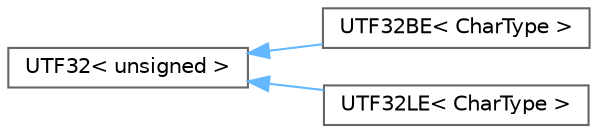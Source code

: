 digraph "Graphical Class Hierarchy"
{
 // LATEX_PDF_SIZE
  bgcolor="transparent";
  edge [fontname=Helvetica,fontsize=10,labelfontname=Helvetica,labelfontsize=10];
  node [fontname=Helvetica,fontsize=10,shape=box,height=0.2,width=0.4];
  rankdir="LR";
  Node0 [id="Node000000",label="UTF32\< unsigned \>",height=0.2,width=0.4,color="grey40", fillcolor="white", style="filled",URL="$struct_u_t_f32.html",tooltip=" "];
  Node0 -> Node1 [id="edge35_Node000000_Node000001",dir="back",color="steelblue1",style="solid",tooltip=" "];
  Node1 [id="Node000001",label="UTF32BE\< CharType \>",height=0.2,width=0.4,color="grey40", fillcolor="white", style="filled",URL="$struct_u_t_f32_b_e.html",tooltip="UTF-32 big endian encoding."];
  Node0 -> Node2 [id="edge36_Node000000_Node000002",dir="back",color="steelblue1",style="solid",tooltip=" "];
  Node2 [id="Node000002",label="UTF32LE\< CharType \>",height=0.2,width=0.4,color="grey40", fillcolor="white", style="filled",URL="$struct_u_t_f32_l_e.html",tooltip="UTF-32 little endian enocoding."];
}
